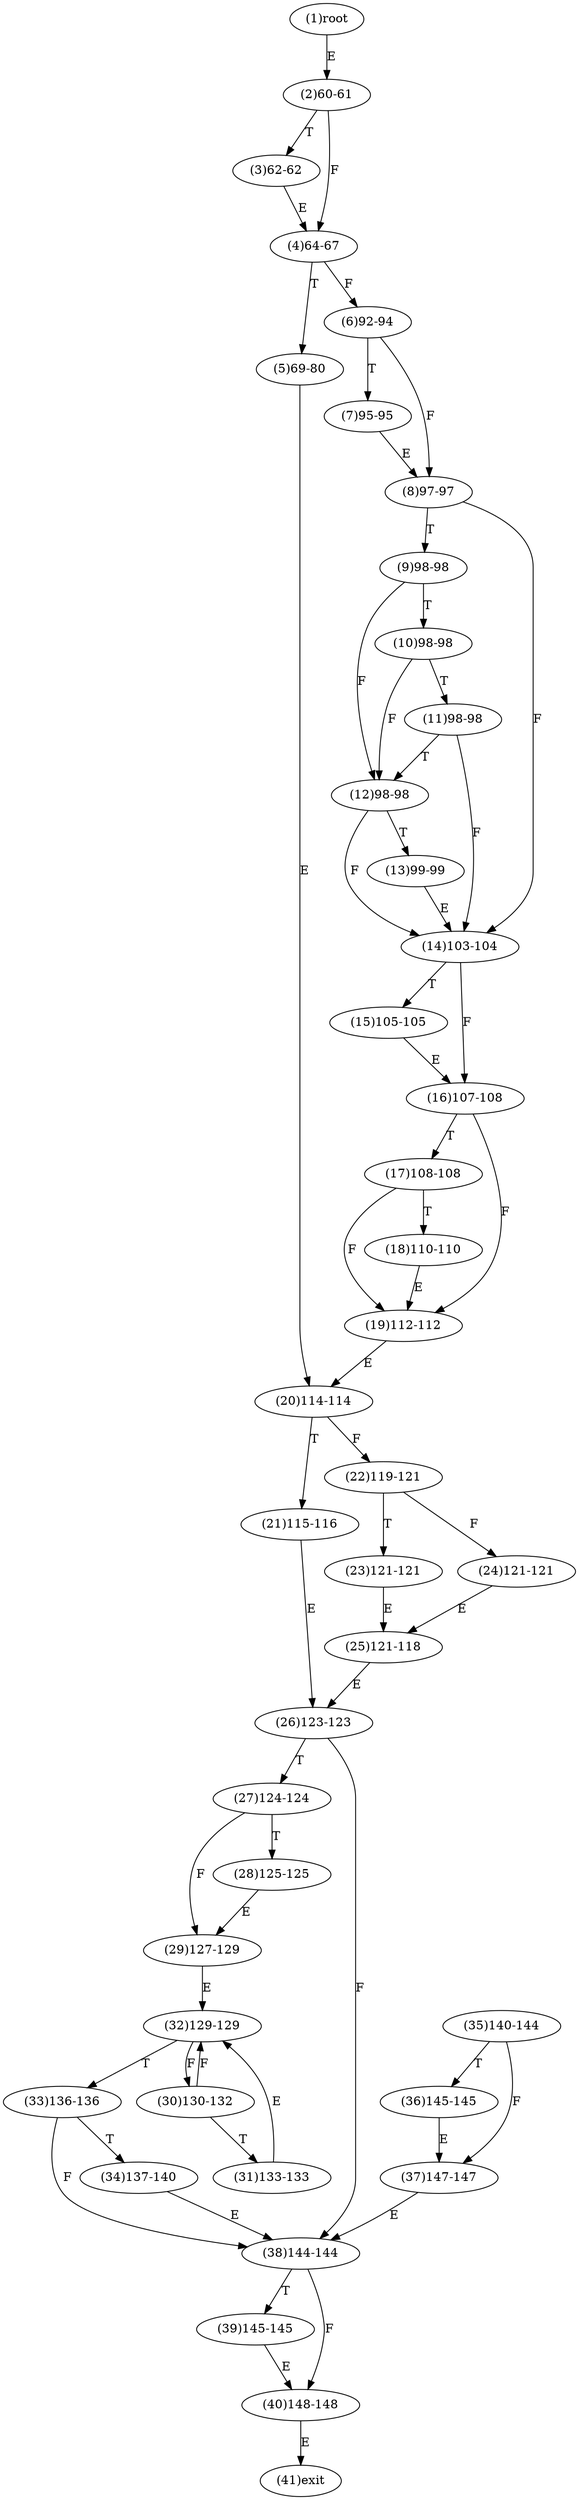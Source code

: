 digraph "" { 
1[ label="(1)root"];
2[ label="(2)60-61"];
3[ label="(3)62-62"];
4[ label="(4)64-67"];
5[ label="(5)69-80"];
6[ label="(6)92-94"];
7[ label="(7)95-95"];
8[ label="(8)97-97"];
9[ label="(9)98-98"];
10[ label="(10)98-98"];
11[ label="(11)98-98"];
12[ label="(12)98-98"];
13[ label="(13)99-99"];
14[ label="(14)103-104"];
15[ label="(15)105-105"];
17[ label="(17)108-108"];
16[ label="(16)107-108"];
19[ label="(19)112-112"];
18[ label="(18)110-110"];
21[ label="(21)115-116"];
20[ label="(20)114-114"];
23[ label="(23)121-121"];
22[ label="(22)119-121"];
25[ label="(25)121-118"];
24[ label="(24)121-121"];
27[ label="(27)124-124"];
26[ label="(26)123-123"];
29[ label="(29)127-129"];
28[ label="(28)125-125"];
31[ label="(31)133-133"];
30[ label="(30)130-132"];
34[ label="(34)137-140"];
35[ label="(35)140-144"];
32[ label="(32)129-129"];
33[ label="(33)136-136"];
38[ label="(38)144-144"];
39[ label="(39)145-145"];
36[ label="(36)145-145"];
37[ label="(37)147-147"];
40[ label="(40)148-148"];
41[ label="(41)exit"];
1->2[ label="E"];
2->4[ label="F"];
2->3[ label="T"];
3->4[ label="E"];
4->6[ label="F"];
4->5[ label="T"];
5->20[ label="E"];
6->8[ label="F"];
6->7[ label="T"];
7->8[ label="E"];
8->14[ label="F"];
8->9[ label="T"];
9->12[ label="F"];
9->10[ label="T"];
10->12[ label="F"];
10->11[ label="T"];
11->14[ label="F"];
11->12[ label="T"];
12->14[ label="F"];
12->13[ label="T"];
13->14[ label="E"];
14->16[ label="F"];
14->15[ label="T"];
15->16[ label="E"];
16->19[ label="F"];
16->17[ label="T"];
17->19[ label="F"];
17->18[ label="T"];
18->19[ label="E"];
19->20[ label="E"];
20->22[ label="F"];
20->21[ label="T"];
21->26[ label="E"];
22->24[ label="F"];
22->23[ label="T"];
23->25[ label="E"];
24->25[ label="E"];
25->26[ label="E"];
26->38[ label="F"];
26->27[ label="T"];
27->29[ label="F"];
27->28[ label="T"];
28->29[ label="E"];
29->32[ label="E"];
30->32[ label="F"];
30->31[ label="T"];
31->32[ label="E"];
32->30[ label="F"];
32->33[ label="T"];
33->38[ label="F"];
33->34[ label="T"];
34->38[ label="E"];
35->37[ label="F"];
35->36[ label="T"];
36->37[ label="E"];
37->38[ label="E"];
38->40[ label="F"];
38->39[ label="T"];
39->40[ label="E"];
40->41[ label="E"];
}